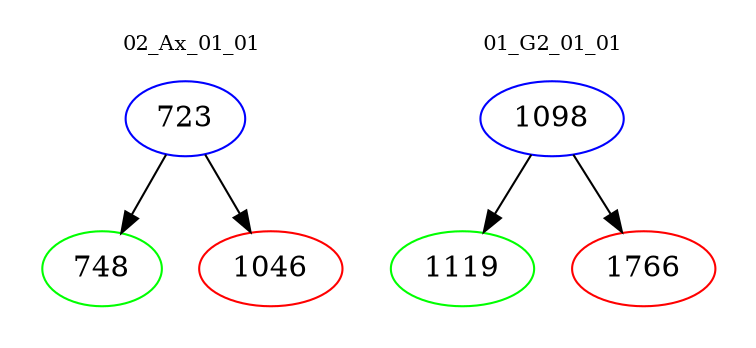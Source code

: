 digraph{
subgraph cluster_0 {
color = white
label = "02_Ax_01_01";
fontsize=10;
T0_723 [label="723", color="blue"]
T0_723 -> T0_748 [color="black"]
T0_748 [label="748", color="green"]
T0_723 -> T0_1046 [color="black"]
T0_1046 [label="1046", color="red"]
}
subgraph cluster_1 {
color = white
label = "01_G2_01_01";
fontsize=10;
T1_1098 [label="1098", color="blue"]
T1_1098 -> T1_1119 [color="black"]
T1_1119 [label="1119", color="green"]
T1_1098 -> T1_1766 [color="black"]
T1_1766 [label="1766", color="red"]
}
}
